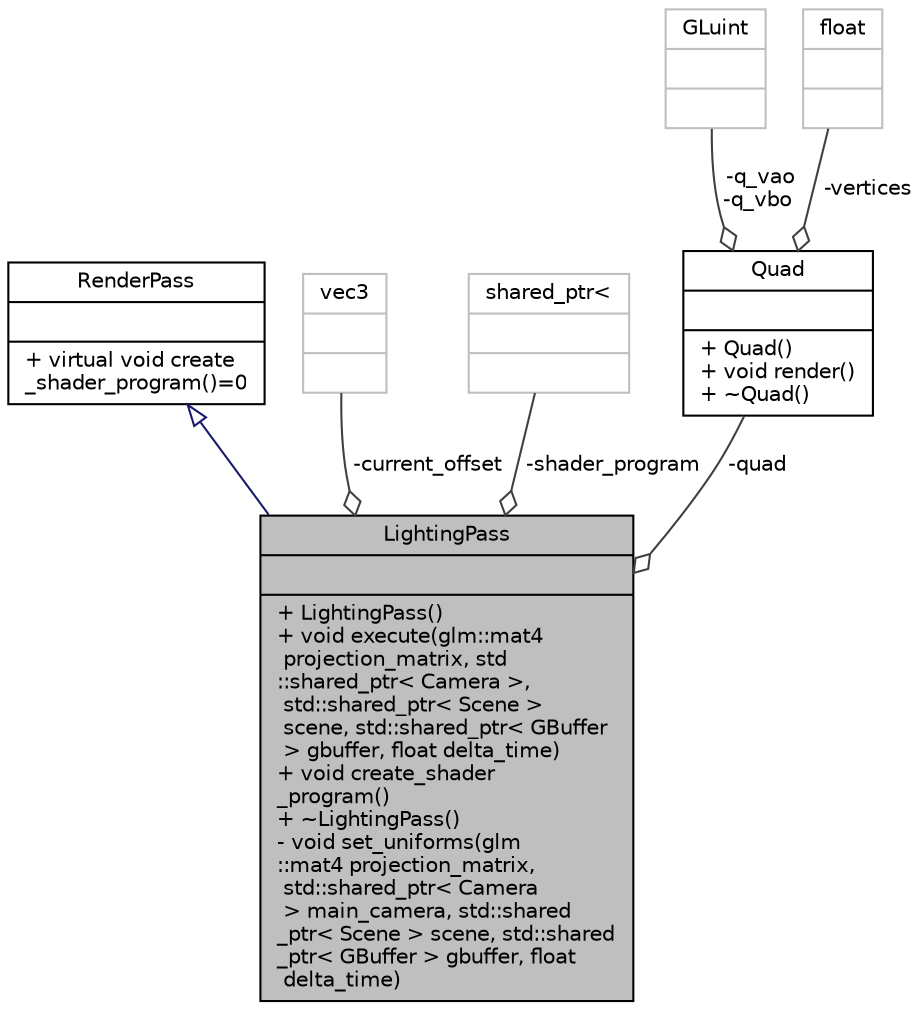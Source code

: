 digraph "LightingPass"
{
 // INTERACTIVE_SVG=YES
 // LATEX_PDF_SIZE
  bgcolor="transparent";
  edge [fontname="Helvetica",fontsize="10",labelfontname="Helvetica",labelfontsize="10"];
  node [fontname="Helvetica",fontsize="10",shape=record];
  Node1 [label="{LightingPass\n||+  LightingPass()\l+ void execute(glm::mat4\l projection_matrix, std\l::shared_ptr\< Camera \>,\l std::shared_ptr\< Scene \>\l scene, std::shared_ptr\< GBuffer\l \> gbuffer, float delta_time)\l+ void create_shader\l_program()\l+  ~LightingPass()\l- void set_uniforms(glm\l::mat4 projection_matrix,\l std::shared_ptr\< Camera\l \> main_camera, std::shared\l_ptr\< Scene \> scene, std::shared\l_ptr\< GBuffer \> gbuffer, float\l delta_time)\l}",height=0.2,width=0.4,color="black", fillcolor="grey75", style="filled", fontcolor="black",tooltip=" "];
  Node2 -> Node1 [dir="back",color="midnightblue",fontsize="10",style="solid",arrowtail="onormal",fontname="Helvetica"];
  Node2 [label="{RenderPass\n||+ virtual void create\l_shader_program()=0\l}",height=0.2,width=0.4,color="black",URL="$d8/d96/class_render_pass.html",tooltip=" "];
  Node3 -> Node1 [color="grey25",fontsize="10",style="solid",label=" -current_offset" ,arrowhead="odiamond",fontname="Helvetica"];
  Node3 [label="{vec3\n||}",height=0.2,width=0.4,color="grey75",tooltip=" "];
  Node4 -> Node1 [color="grey25",fontsize="10",style="solid",label=" -shader_program" ,arrowhead="odiamond",fontname="Helvetica"];
  Node4 [label="{shared_ptr\<\n||}",height=0.2,width=0.4,color="grey75",tooltip=" "];
  Node5 -> Node1 [color="grey25",fontsize="10",style="solid",label=" -quad" ,arrowhead="odiamond",fontname="Helvetica"];
  Node5 [label="{Quad\n||+  Quad()\l+ void render()\l+  ~Quad()\l}",height=0.2,width=0.4,color="black",URL="$d3/df8/class_quad.html",tooltip=" "];
  Node6 -> Node5 [color="grey25",fontsize="10",style="solid",label=" -q_vao\n-q_vbo" ,arrowhead="odiamond",fontname="Helvetica"];
  Node6 [label="{GLuint\n||}",height=0.2,width=0.4,color="grey75",tooltip=" "];
  Node7 -> Node5 [color="grey25",fontsize="10",style="solid",label=" -vertices" ,arrowhead="odiamond",fontname="Helvetica"];
  Node7 [label="{float\n||}",height=0.2,width=0.4,color="grey75",tooltip=" "];
}
